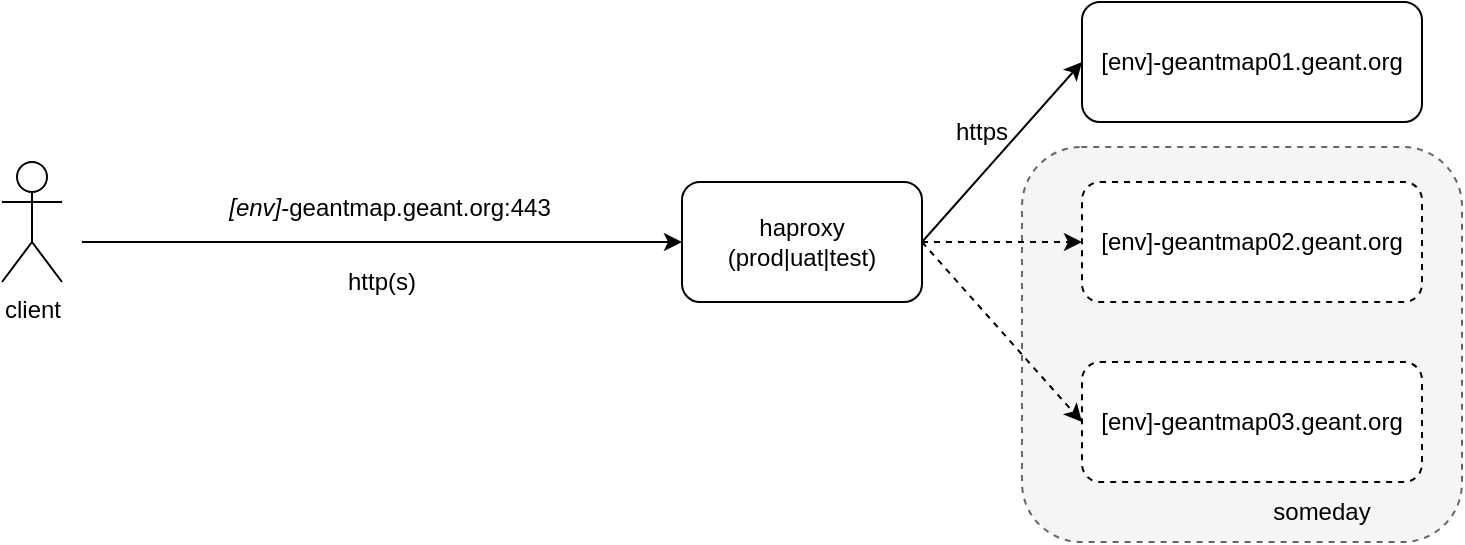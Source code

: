 <mxfile version="22.1.0" type="github">
  <diagram name="Page-1" id="0CA7PKUP4lZXHTunYnvc">
    <mxGraphModel dx="904" dy="762" grid="1" gridSize="10" guides="1" tooltips="1" connect="1" arrows="1" fold="1" page="1" pageScale="1" pageWidth="827" pageHeight="1169" math="0" shadow="0">
      <root>
        <mxCell id="0" />
        <mxCell id="1" parent="0" />
        <mxCell id="fMFu6VQXjlJdAORSX311-16" value="" style="rounded=1;whiteSpace=wrap;html=1;fillColor=#f5f5f5;fontColor=#333333;strokeColor=#666666;dashed=1;" vertex="1" parent="1">
          <mxGeometry x="600" y="252.5" width="220" height="197.5" as="geometry" />
        </mxCell>
        <mxCell id="fMFu6VQXjlJdAORSX311-1" value="haproxy&lt;br&gt;(prod|uat|test)" style="rounded=1;whiteSpace=wrap;html=1;" vertex="1" parent="1">
          <mxGeometry x="430" y="270" width="120" height="60" as="geometry" />
        </mxCell>
        <mxCell id="fMFu6VQXjlJdAORSX311-2" value="&lt;i&gt;[env]&lt;/i&gt;-geantmap.geant.org:443" style="text;html=1;strokeColor=none;fillColor=none;align=center;verticalAlign=middle;whiteSpace=wrap;rounded=0;" vertex="1" parent="1">
          <mxGeometry x="154" y="260" width="260" height="45" as="geometry" />
        </mxCell>
        <mxCell id="fMFu6VQXjlJdAORSX311-4" value="" style="endArrow=classic;html=1;rounded=0;entryX=0;entryY=0.5;entryDx=0;entryDy=0;" edge="1" parent="1" target="fMFu6VQXjlJdAORSX311-1">
          <mxGeometry width="50" height="50" relative="1" as="geometry">
            <mxPoint x="130" y="300" as="sourcePoint" />
            <mxPoint x="440" y="370" as="targetPoint" />
          </mxGeometry>
        </mxCell>
        <mxCell id="fMFu6VQXjlJdAORSX311-5" value="client" style="shape=umlActor;verticalLabelPosition=bottom;verticalAlign=top;html=1;outlineConnect=0;" vertex="1" parent="1">
          <mxGeometry x="90" y="260" width="30" height="60" as="geometry" />
        </mxCell>
        <mxCell id="fMFu6VQXjlJdAORSX311-8" value="http(s)" style="text;html=1;strokeColor=none;fillColor=none;align=center;verticalAlign=middle;whiteSpace=wrap;rounded=0;" vertex="1" parent="1">
          <mxGeometry x="250" y="305" width="60" height="30" as="geometry" />
        </mxCell>
        <mxCell id="fMFu6VQXjlJdAORSX311-9" value="[env]-geantmap01.geant.org" style="rounded=1;whiteSpace=wrap;html=1;" vertex="1" parent="1">
          <mxGeometry x="630" y="180" width="170" height="60" as="geometry" />
        </mxCell>
        <mxCell id="fMFu6VQXjlJdAORSX311-10" value="[env]-geantmap02.geant.org" style="rounded=1;whiteSpace=wrap;html=1;dashed=1;" vertex="1" parent="1">
          <mxGeometry x="630" y="270" width="170" height="60" as="geometry" />
        </mxCell>
        <mxCell id="fMFu6VQXjlJdAORSX311-11" value="[env]-geantmap03.geant.org" style="rounded=1;whiteSpace=wrap;html=1;dashed=1;" vertex="1" parent="1">
          <mxGeometry x="630" y="360" width="170" height="60" as="geometry" />
        </mxCell>
        <mxCell id="fMFu6VQXjlJdAORSX311-12" value="" style="endArrow=classic;html=1;rounded=0;entryX=0;entryY=0.5;entryDx=0;entryDy=0;exitX=1;exitY=0.5;exitDx=0;exitDy=0;" edge="1" parent="1" source="fMFu6VQXjlJdAORSX311-1" target="fMFu6VQXjlJdAORSX311-9">
          <mxGeometry width="50" height="50" relative="1" as="geometry">
            <mxPoint x="140" y="310" as="sourcePoint" />
            <mxPoint x="440" y="310" as="targetPoint" />
          </mxGeometry>
        </mxCell>
        <mxCell id="fMFu6VQXjlJdAORSX311-13" value="" style="endArrow=classic;html=1;rounded=0;entryX=0;entryY=0.5;entryDx=0;entryDy=0;dashed=1;" edge="1" parent="1" source="fMFu6VQXjlJdAORSX311-1" target="fMFu6VQXjlJdAORSX311-10">
          <mxGeometry width="50" height="50" relative="1" as="geometry">
            <mxPoint x="560" y="310" as="sourcePoint" />
            <mxPoint x="640" y="220" as="targetPoint" />
          </mxGeometry>
        </mxCell>
        <mxCell id="fMFu6VQXjlJdAORSX311-14" value="" style="endArrow=classic;html=1;rounded=0;entryX=0;entryY=0.5;entryDx=0;entryDy=0;exitX=1;exitY=0.5;exitDx=0;exitDy=0;dashed=1;" edge="1" parent="1" source="fMFu6VQXjlJdAORSX311-1" target="fMFu6VQXjlJdAORSX311-11">
          <mxGeometry width="50" height="50" relative="1" as="geometry">
            <mxPoint x="560" y="310" as="sourcePoint" />
            <mxPoint x="640" y="310" as="targetPoint" />
          </mxGeometry>
        </mxCell>
        <mxCell id="fMFu6VQXjlJdAORSX311-15" value="https" style="text;html=1;strokeColor=none;fillColor=none;align=center;verticalAlign=middle;whiteSpace=wrap;rounded=0;" vertex="1" parent="1">
          <mxGeometry x="550" y="230" width="60" height="30" as="geometry" />
        </mxCell>
        <mxCell id="fMFu6VQXjlJdAORSX311-17" value="someday" style="text;html=1;strokeColor=none;fillColor=none;align=center;verticalAlign=middle;whiteSpace=wrap;rounded=0;" vertex="1" parent="1">
          <mxGeometry x="720" y="420" width="60" height="30" as="geometry" />
        </mxCell>
      </root>
    </mxGraphModel>
  </diagram>
</mxfile>
